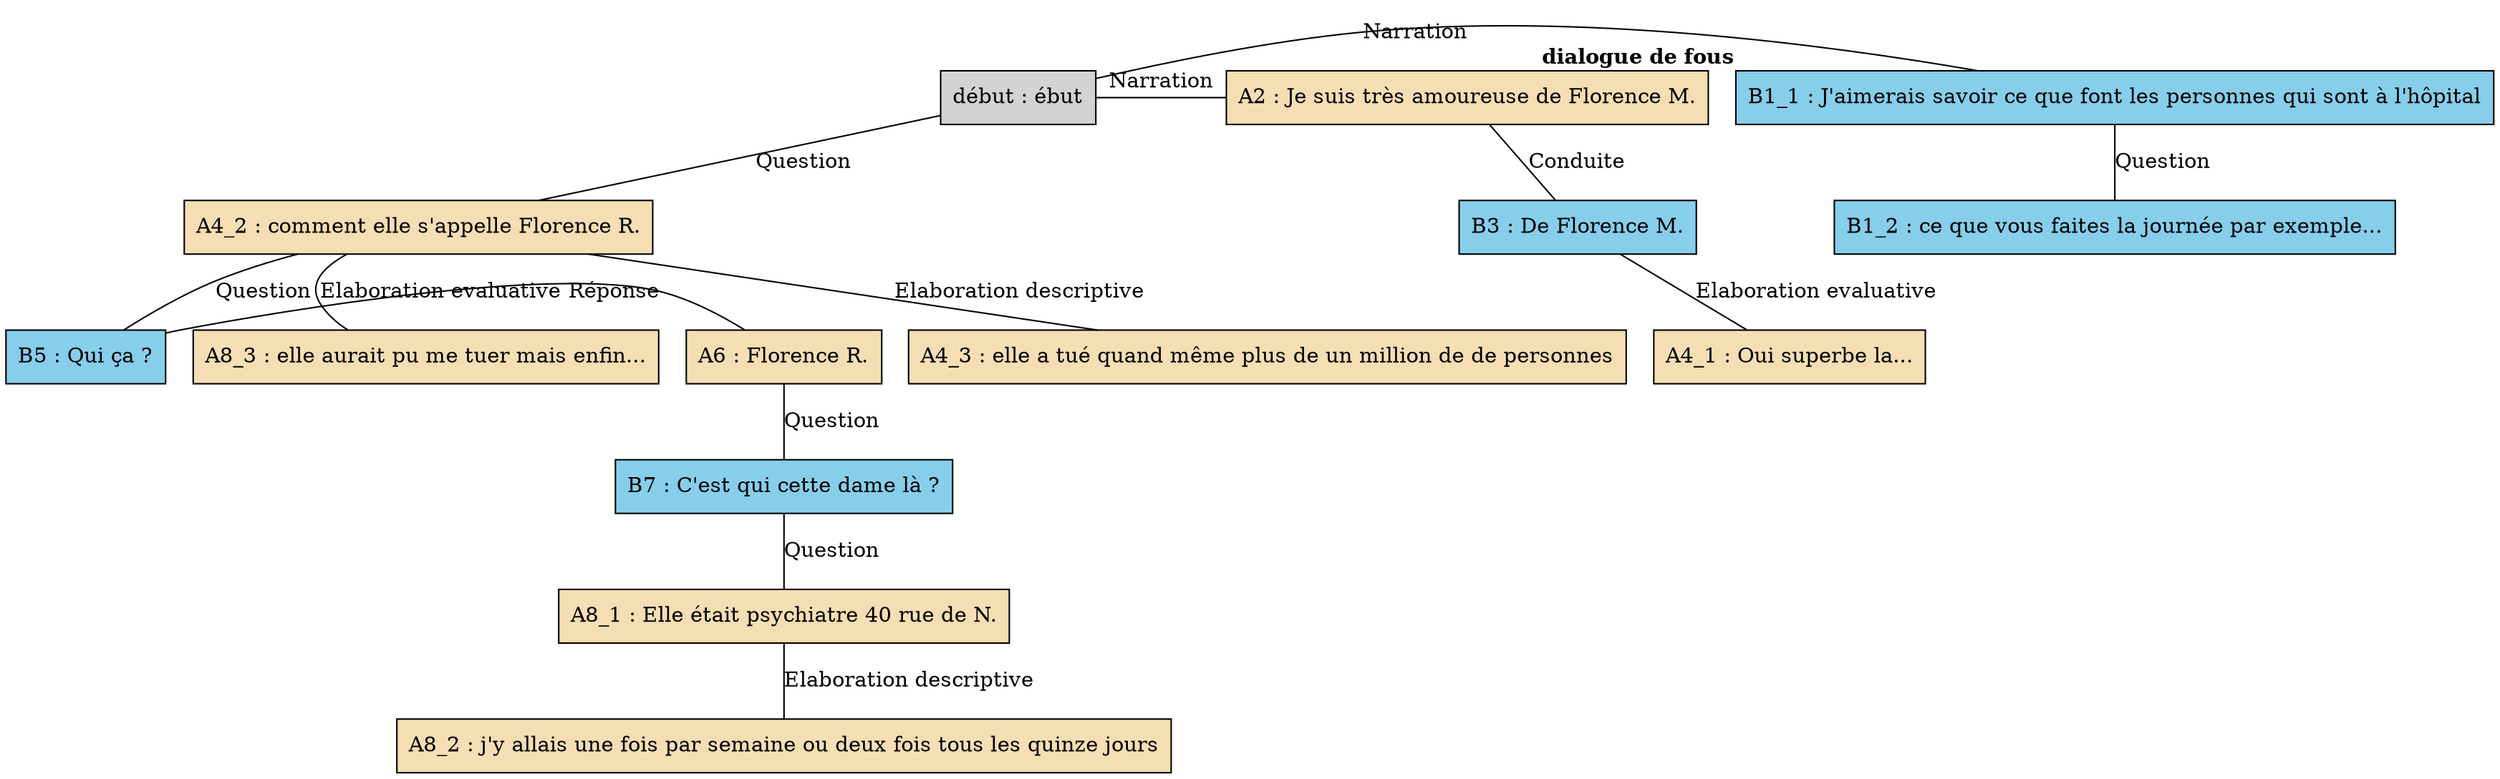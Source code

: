 digraph E07 {
	node [shape=box style=filled]
	"début" [label="début : ébut" xlabel=""]
	B1_1 [label="B1_1 : J'aimerais savoir ce que font les personnes qui sont à l'hôpital" fillcolor=skyblue xlabel=<<B>dialogue de fous</B>>]
	B1_2 [label="B1_2 : ce que vous faites la journée par exemple..." fillcolor=skyblue xlabel=""]
	A2 [label="A2 : Je suis très amoureuse de Florence M." fillcolor=wheat xlabel=""]
	B3 [label="B3 : De Florence M." fillcolor=skyblue xlabel=""]
	A4_1 [label="A4_1 : Oui superbe la..." fillcolor=wheat xlabel=""]
	A4_2 [label="A4_2 : comment elle s'appelle Florence R." fillcolor=wheat xlabel=""]
	A4_3 [label="A4_3 : elle a tué quand même plus de un million de de personnes" fillcolor=wheat xlabel=""]
	B5 [label="B5 : Qui ça ?" fillcolor=skyblue xlabel=""]
	A6 [label="A6 : Florence R." fillcolor=wheat xlabel=""]
	B7 [label="B7 : C'est qui cette dame là ?" fillcolor=skyblue xlabel=""]
	A8_1 [label="A8_1 : Elle était psychiatre 40 rue de N." fillcolor=wheat xlabel=""]
	A8_2 [label="A8_2 : j'y allais une fois par semaine ou deux fois tous les quinze jours" fillcolor=wheat xlabel=""]
	A8_3 [label="A8_3 : elle aurait pu me tuer mais enfin..." fillcolor=wheat xlabel=""]
	{
		rank=same
		"début"
		B1_1
		"début" -> B1_1 [label=Narration dir=none]
	}
	B1_1 -> B1_2 [label=Question dir=none]
	{
		rank=same
		"début"
		A2
		"début" -> A2 [label=Narration dir=none]
	}
	A2 -> B3 [label=Conduite dir=none]
	B3 -> A4_1 [label="Elaboration evaluative" dir=none]
	"début" -> A4_2 [label=Question dir=none]
	A4_2 -> A4_3 [label="Elaboration descriptive" dir=none]
	A4_2 -> B5 [label=Question dir=none]
	{
		rank=same
		B5
		A6
		B5 -> A6 [label="Réponse" dir=none]
	}
	A6 -> B7 [label=Question dir=none]
	B7 -> A8_1 [label=Question dir=none]
	A8_1 -> A8_2 [label="Elaboration descriptive" dir=none]
	A4_2 -> A8_3 [label="Elaboration evaluative" dir=none]
}
